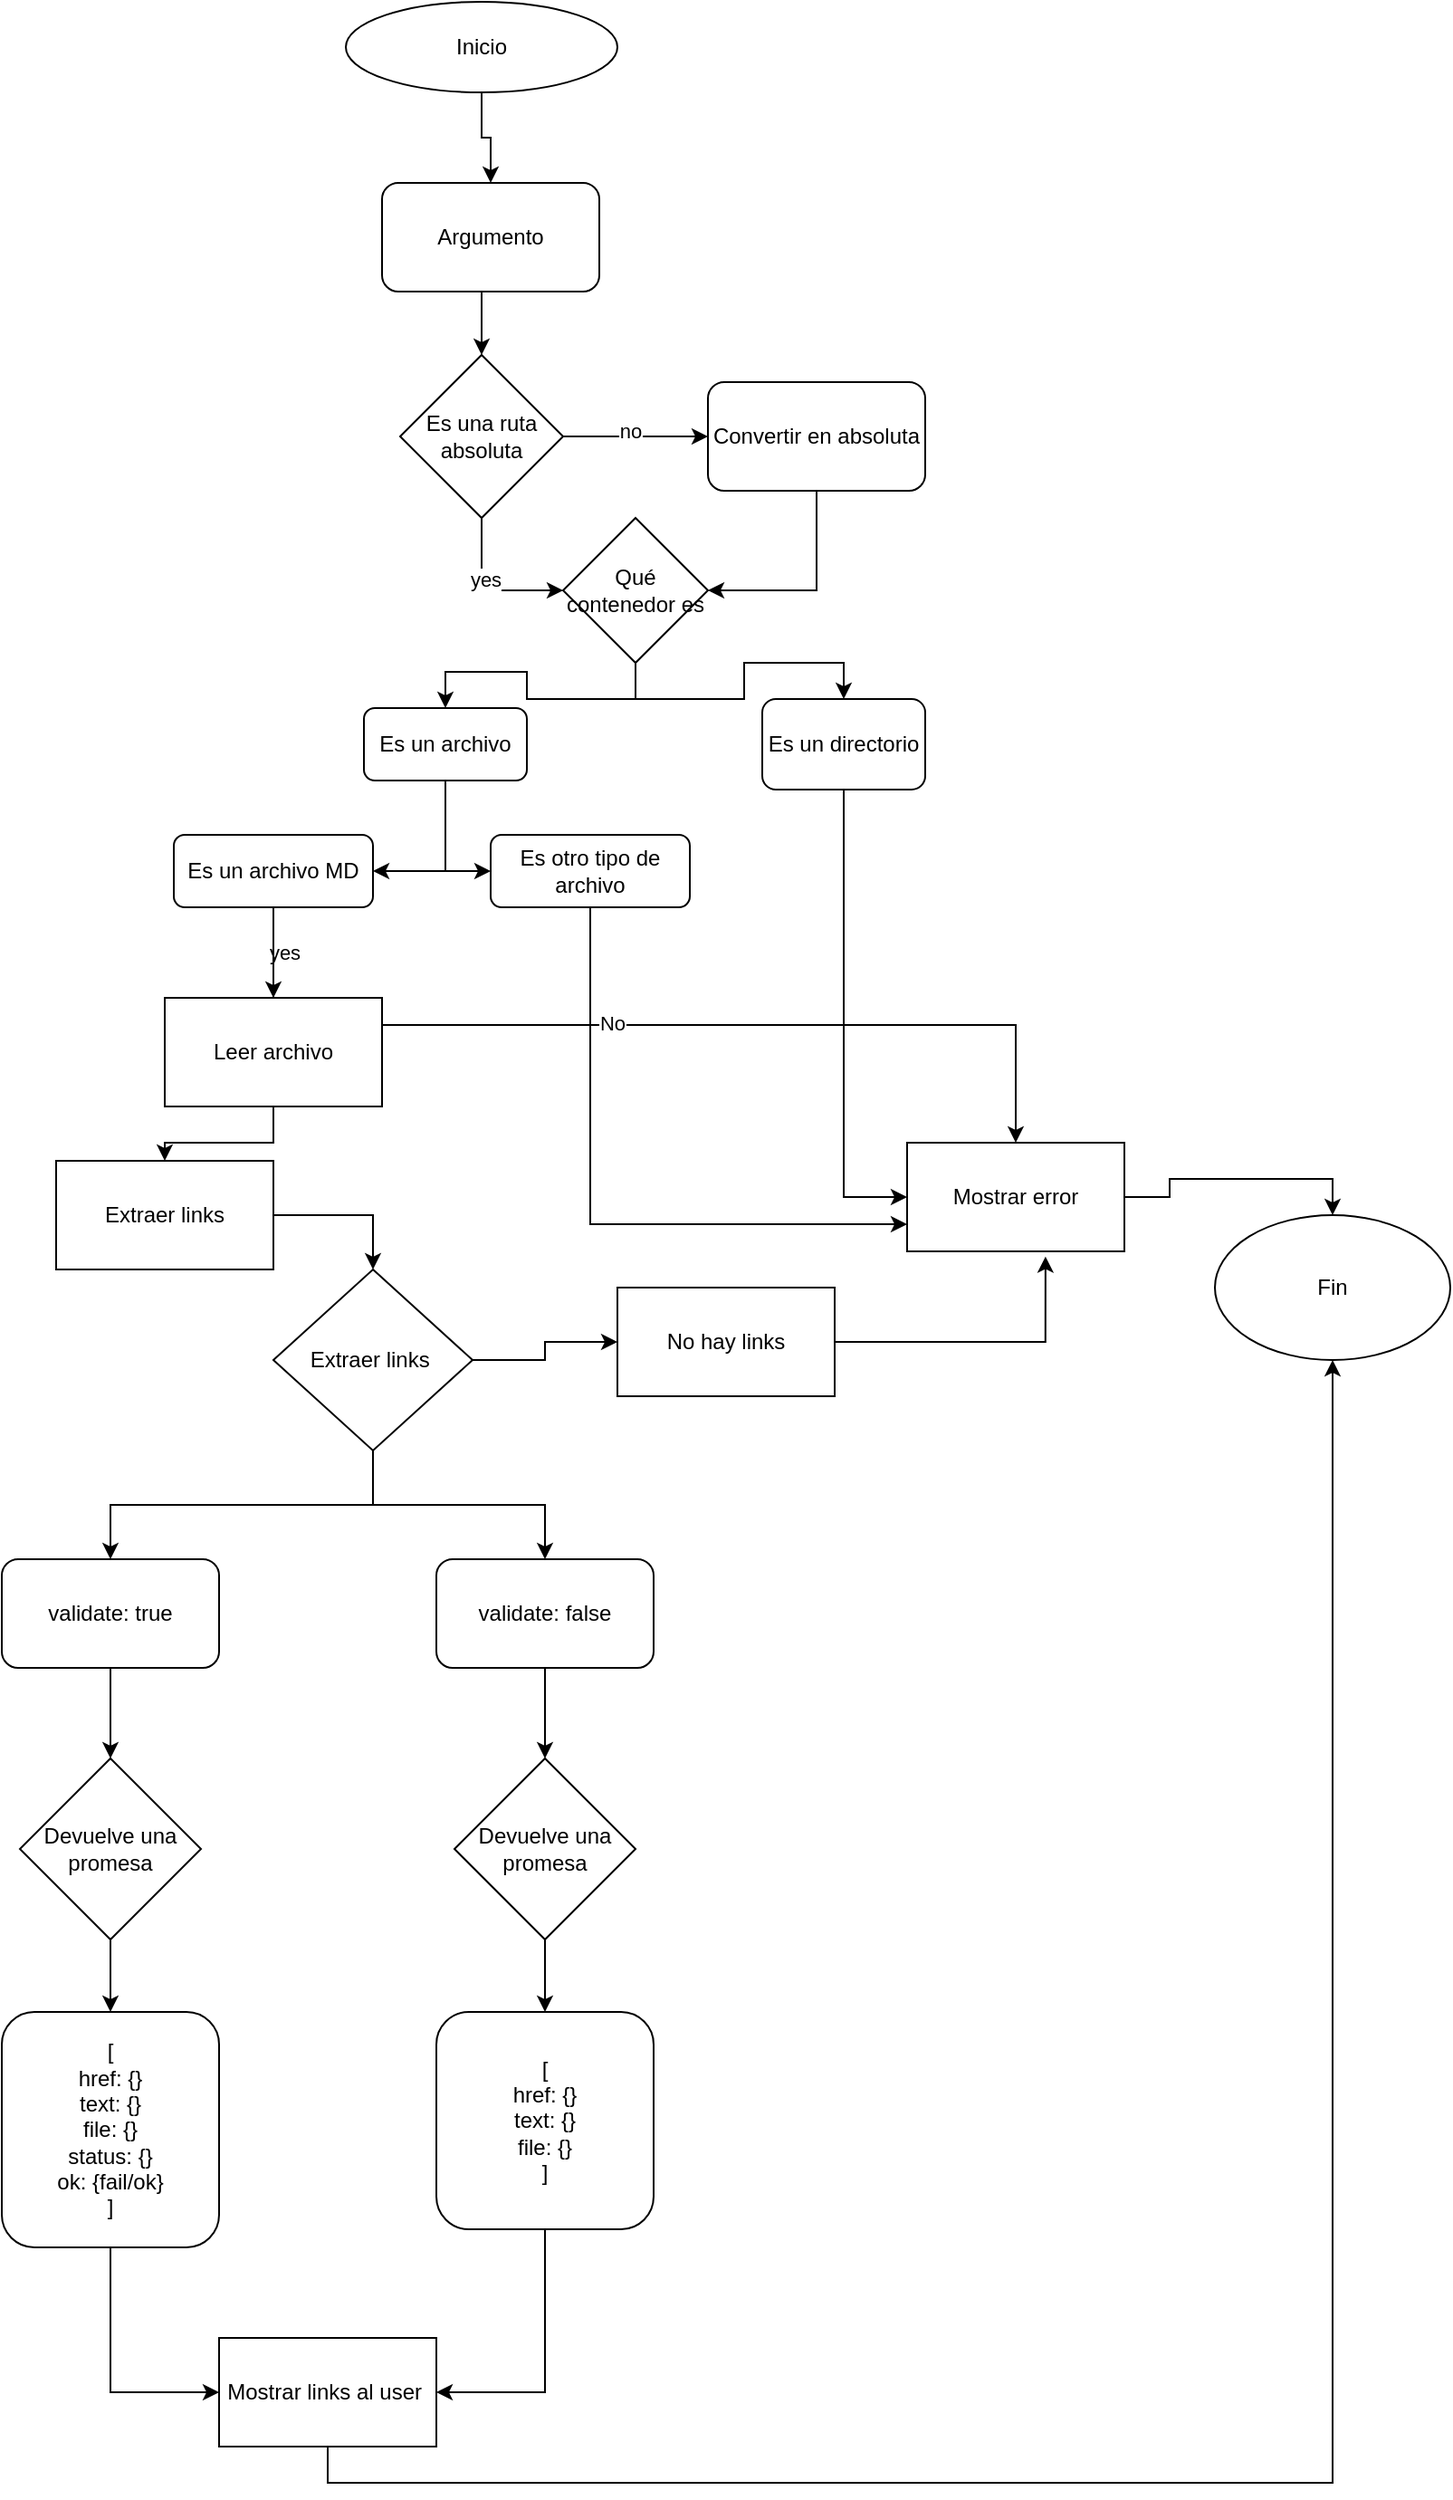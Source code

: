 <mxfile version="21.6.2" type="github">
  <diagram name="Página-1" id="gBgCwGCJTGYO8stAgHFB">
    <mxGraphModel dx="825" dy="452" grid="1" gridSize="10" guides="1" tooltips="1" connect="1" arrows="1" fold="1" page="1" pageScale="1" pageWidth="827" pageHeight="1169" math="0" shadow="0">
      <root>
        <mxCell id="0" />
        <mxCell id="1" parent="0" />
        <mxCell id="8QhIsSYho_ixXI17o4RS-6" style="edgeStyle=orthogonalEdgeStyle;rounded=0;orthogonalLoop=1;jettySize=auto;html=1;exitX=0.5;exitY=1;exitDx=0;exitDy=0;entryX=0.5;entryY=0;entryDx=0;entryDy=0;" parent="1" source="8QhIsSYho_ixXI17o4RS-1" target="8QhIsSYho_ixXI17o4RS-2" edge="1">
          <mxGeometry relative="1" as="geometry" />
        </mxCell>
        <mxCell id="8QhIsSYho_ixXI17o4RS-1" value="Inicio" style="ellipse;whiteSpace=wrap;html=1;" parent="1" vertex="1">
          <mxGeometry x="240" y="90" width="150" height="50" as="geometry" />
        </mxCell>
        <mxCell id="8QhIsSYho_ixXI17o4RS-7" style="edgeStyle=orthogonalEdgeStyle;rounded=0;orthogonalLoop=1;jettySize=auto;html=1;exitX=0.5;exitY=1;exitDx=0;exitDy=0;entryX=0.5;entryY=0;entryDx=0;entryDy=0;" parent="1" source="8QhIsSYho_ixXI17o4RS-2" target="8QhIsSYho_ixXI17o4RS-3" edge="1">
          <mxGeometry relative="1" as="geometry" />
        </mxCell>
        <mxCell id="8QhIsSYho_ixXI17o4RS-2" value="Argumento" style="rounded=1;whiteSpace=wrap;html=1;" parent="1" vertex="1">
          <mxGeometry x="260" y="190" width="120" height="60" as="geometry" />
        </mxCell>
        <mxCell id="8QhIsSYho_ixXI17o4RS-8" style="edgeStyle=orthogonalEdgeStyle;rounded=0;orthogonalLoop=1;jettySize=auto;html=1;exitX=1;exitY=0.5;exitDx=0;exitDy=0;entryX=0;entryY=0.5;entryDx=0;entryDy=0;" parent="1" source="8QhIsSYho_ixXI17o4RS-3" target="8QhIsSYho_ixXI17o4RS-4" edge="1">
          <mxGeometry relative="1" as="geometry" />
        </mxCell>
        <mxCell id="8QhIsSYho_ixXI17o4RS-11" value="no" style="edgeLabel;html=1;align=center;verticalAlign=middle;resizable=0;points=[];" parent="8QhIsSYho_ixXI17o4RS-8" vertex="1" connectable="0">
          <mxGeometry x="-0.093" y="3" relative="1" as="geometry">
            <mxPoint as="offset" />
          </mxGeometry>
        </mxCell>
        <mxCell id="8QhIsSYho_ixXI17o4RS-10" style="edgeStyle=orthogonalEdgeStyle;rounded=0;orthogonalLoop=1;jettySize=auto;html=1;exitX=0.5;exitY=1;exitDx=0;exitDy=0;entryX=0;entryY=0.5;entryDx=0;entryDy=0;" parent="1" source="8QhIsSYho_ixXI17o4RS-3" target="SJHs-UKWmDPyEd3rE_mu-1" edge="1">
          <mxGeometry relative="1" as="geometry" />
        </mxCell>
        <mxCell id="8QhIsSYho_ixXI17o4RS-12" value="yes" style="edgeLabel;html=1;align=center;verticalAlign=middle;resizable=0;points=[];" parent="8QhIsSYho_ixXI17o4RS-10" vertex="1" connectable="0">
          <mxGeometry x="-0.2" y="2" relative="1" as="geometry">
            <mxPoint as="offset" />
          </mxGeometry>
        </mxCell>
        <mxCell id="8QhIsSYho_ixXI17o4RS-3" value="Es una ruta absoluta" style="rhombus;whiteSpace=wrap;html=1;" parent="1" vertex="1">
          <mxGeometry x="270" y="285" width="90" height="90" as="geometry" />
        </mxCell>
        <mxCell id="8QhIsSYho_ixXI17o4RS-9" style="edgeStyle=orthogonalEdgeStyle;rounded=0;orthogonalLoop=1;jettySize=auto;html=1;exitX=0.5;exitY=1;exitDx=0;exitDy=0;entryX=1;entryY=0.5;entryDx=0;entryDy=0;" parent="1" source="8QhIsSYho_ixXI17o4RS-4" target="SJHs-UKWmDPyEd3rE_mu-1" edge="1">
          <mxGeometry relative="1" as="geometry" />
        </mxCell>
        <mxCell id="8QhIsSYho_ixXI17o4RS-4" value="Convertir en absoluta" style="rounded=1;whiteSpace=wrap;html=1;" parent="1" vertex="1">
          <mxGeometry x="440" y="300" width="120" height="60" as="geometry" />
        </mxCell>
        <mxCell id="8QhIsSYho_ixXI17o4RS-15" style="edgeStyle=orthogonalEdgeStyle;rounded=0;orthogonalLoop=1;jettySize=auto;html=1;exitX=0.5;exitY=1;exitDx=0;exitDy=0;entryX=0.5;entryY=0;entryDx=0;entryDy=0;" parent="1" source="8QhIsSYho_ixXI17o4RS-5" target="8QhIsSYho_ixXI17o4RS-13" edge="1">
          <mxGeometry relative="1" as="geometry" />
        </mxCell>
        <mxCell id="8QhIsSYho_ixXI17o4RS-16" value="yes" style="edgeLabel;html=1;align=center;verticalAlign=middle;resizable=0;points=[];" parent="8QhIsSYho_ixXI17o4RS-15" vertex="1" connectable="0">
          <mxGeometry x="-0.017" y="6" relative="1" as="geometry">
            <mxPoint as="offset" />
          </mxGeometry>
        </mxCell>
        <mxCell id="8QhIsSYho_ixXI17o4RS-17" style="edgeStyle=orthogonalEdgeStyle;rounded=0;orthogonalLoop=1;jettySize=auto;html=1;exitX=0.5;exitY=1;exitDx=0;exitDy=0;" parent="1" source="8QhIsSYho_ixXI17o4RS-5" target="8QhIsSYho_ixXI17o4RS-14" edge="1">
          <mxGeometry relative="1" as="geometry" />
        </mxCell>
        <mxCell id="8QhIsSYho_ixXI17o4RS-18" value="No" style="edgeLabel;html=1;align=center;verticalAlign=middle;resizable=0;points=[];" parent="8QhIsSYho_ixXI17o4RS-17" vertex="1" connectable="0">
          <mxGeometry x="-0.066" y="1" relative="1" as="geometry">
            <mxPoint as="offset" />
          </mxGeometry>
        </mxCell>
        <mxCell id="8QhIsSYho_ixXI17o4RS-5" value="Es un archivo MD" style="rounded=1;whiteSpace=wrap;html=1;" parent="1" vertex="1">
          <mxGeometry x="145" y="550" width="110" height="40" as="geometry" />
        </mxCell>
        <mxCell id="8QhIsSYho_ixXI17o4RS-20" style="edgeStyle=orthogonalEdgeStyle;rounded=0;orthogonalLoop=1;jettySize=auto;html=1;exitX=0.5;exitY=1;exitDx=0;exitDy=0;entryX=0.5;entryY=0;entryDx=0;entryDy=0;" parent="1" source="8QhIsSYho_ixXI17o4RS-13" target="8QhIsSYho_ixXI17o4RS-19" edge="1">
          <mxGeometry relative="1" as="geometry" />
        </mxCell>
        <mxCell id="8QhIsSYho_ixXI17o4RS-13" value="Leer archivo" style="rounded=0;whiteSpace=wrap;html=1;" parent="1" vertex="1">
          <mxGeometry x="140" y="640" width="120" height="60" as="geometry" />
        </mxCell>
        <mxCell id="8QhIsSYho_ixXI17o4RS-22" style="edgeStyle=orthogonalEdgeStyle;rounded=0;orthogonalLoop=1;jettySize=auto;html=1;exitX=1;exitY=0.5;exitDx=0;exitDy=0;entryX=0.5;entryY=0;entryDx=0;entryDy=0;" parent="1" source="8QhIsSYho_ixXI17o4RS-14" target="8QhIsSYho_ixXI17o4RS-21" edge="1">
          <mxGeometry relative="1" as="geometry" />
        </mxCell>
        <mxCell id="8QhIsSYho_ixXI17o4RS-14" value="Mostrar error" style="whiteSpace=wrap;html=1;" parent="1" vertex="1">
          <mxGeometry x="550" y="720" width="120" height="60" as="geometry" />
        </mxCell>
        <mxCell id="8QhIsSYho_ixXI17o4RS-25" style="edgeStyle=orthogonalEdgeStyle;rounded=0;orthogonalLoop=1;jettySize=auto;html=1;exitX=1;exitY=0.5;exitDx=0;exitDy=0;entryX=0.5;entryY=0;entryDx=0;entryDy=0;" parent="1" source="8QhIsSYho_ixXI17o4RS-19" target="8QhIsSYho_ixXI17o4RS-23" edge="1">
          <mxGeometry relative="1" as="geometry" />
        </mxCell>
        <mxCell id="8QhIsSYho_ixXI17o4RS-19" value="Extraer links" style="whiteSpace=wrap;html=1;" parent="1" vertex="1">
          <mxGeometry x="80" y="730" width="120" height="60" as="geometry" />
        </mxCell>
        <mxCell id="8QhIsSYho_ixXI17o4RS-21" value="Fin" style="ellipse;whiteSpace=wrap;html=1;" parent="1" vertex="1">
          <mxGeometry x="720" y="760" width="130" height="80" as="geometry" />
        </mxCell>
        <mxCell id="8QhIsSYho_ixXI17o4RS-26" style="edgeStyle=orthogonalEdgeStyle;rounded=0;orthogonalLoop=1;jettySize=auto;html=1;exitX=1;exitY=0.5;exitDx=0;exitDy=0;entryX=0;entryY=0.5;entryDx=0;entryDy=0;" parent="1" source="8QhIsSYho_ixXI17o4RS-23" target="8QhIsSYho_ixXI17o4RS-24" edge="1">
          <mxGeometry relative="1" as="geometry" />
        </mxCell>
        <mxCell id="8QhIsSYho_ixXI17o4RS-33" style="edgeStyle=orthogonalEdgeStyle;rounded=0;orthogonalLoop=1;jettySize=auto;html=1;exitX=0.5;exitY=1;exitDx=0;exitDy=0;" parent="1" source="8QhIsSYho_ixXI17o4RS-23" target="8QhIsSYho_ixXI17o4RS-28" edge="1">
          <mxGeometry relative="1" as="geometry" />
        </mxCell>
        <mxCell id="8QhIsSYho_ixXI17o4RS-36" style="edgeStyle=orthogonalEdgeStyle;rounded=0;orthogonalLoop=1;jettySize=auto;html=1;exitX=0.5;exitY=1;exitDx=0;exitDy=0;entryX=0.5;entryY=0;entryDx=0;entryDy=0;" parent="1" source="8QhIsSYho_ixXI17o4RS-23" target="8QhIsSYho_ixXI17o4RS-29" edge="1">
          <mxGeometry relative="1" as="geometry" />
        </mxCell>
        <mxCell id="8QhIsSYho_ixXI17o4RS-23" value="Extraer links&amp;nbsp;" style="rhombus;whiteSpace=wrap;html=1;" parent="1" vertex="1">
          <mxGeometry x="200" y="790" width="110" height="100" as="geometry" />
        </mxCell>
        <mxCell id="8QhIsSYho_ixXI17o4RS-27" style="edgeStyle=orthogonalEdgeStyle;rounded=0;orthogonalLoop=1;jettySize=auto;html=1;exitX=1;exitY=0.5;exitDx=0;exitDy=0;entryX=0.637;entryY=1.047;entryDx=0;entryDy=0;entryPerimeter=0;" parent="1" source="8QhIsSYho_ixXI17o4RS-24" target="8QhIsSYho_ixXI17o4RS-14" edge="1">
          <mxGeometry relative="1" as="geometry" />
        </mxCell>
        <mxCell id="8QhIsSYho_ixXI17o4RS-24" value="No hay links" style="whiteSpace=wrap;html=1;" parent="1" vertex="1">
          <mxGeometry x="390" y="800" width="120" height="60" as="geometry" />
        </mxCell>
        <mxCell id="8QhIsSYho_ixXI17o4RS-34" style="edgeStyle=orthogonalEdgeStyle;rounded=0;orthogonalLoop=1;jettySize=auto;html=1;exitX=0.5;exitY=1;exitDx=0;exitDy=0;entryX=0.5;entryY=0;entryDx=0;entryDy=0;" parent="1" source="8QhIsSYho_ixXI17o4RS-28" target="8QhIsSYho_ixXI17o4RS-30" edge="1">
          <mxGeometry relative="1" as="geometry" />
        </mxCell>
        <mxCell id="8QhIsSYho_ixXI17o4RS-28" value="validate: true" style="rounded=1;whiteSpace=wrap;html=1;" parent="1" vertex="1">
          <mxGeometry x="50" y="950" width="120" height="60" as="geometry" />
        </mxCell>
        <mxCell id="8QhIsSYho_ixXI17o4RS-37" style="edgeStyle=orthogonalEdgeStyle;rounded=0;orthogonalLoop=1;jettySize=auto;html=1;exitX=0.5;exitY=1;exitDx=0;exitDy=0;entryX=0.5;entryY=0;entryDx=0;entryDy=0;" parent="1" source="8QhIsSYho_ixXI17o4RS-29" target="8QhIsSYho_ixXI17o4RS-31" edge="1">
          <mxGeometry relative="1" as="geometry" />
        </mxCell>
        <mxCell id="8QhIsSYho_ixXI17o4RS-29" value="validate: false" style="rounded=1;whiteSpace=wrap;html=1;" parent="1" vertex="1">
          <mxGeometry x="290" y="950" width="120" height="60" as="geometry" />
        </mxCell>
        <mxCell id="8QhIsSYho_ixXI17o4RS-35" style="edgeStyle=orthogonalEdgeStyle;rounded=0;orthogonalLoop=1;jettySize=auto;html=1;exitX=0.5;exitY=1;exitDx=0;exitDy=0;entryX=0.5;entryY=0;entryDx=0;entryDy=0;" parent="1" source="8QhIsSYho_ixXI17o4RS-30" target="8QhIsSYho_ixXI17o4RS-32" edge="1">
          <mxGeometry relative="1" as="geometry" />
        </mxCell>
        <mxCell id="8QhIsSYho_ixXI17o4RS-30" value="Devuelve una promesa" style="rhombus;whiteSpace=wrap;html=1;" parent="1" vertex="1">
          <mxGeometry x="60" y="1060" width="100" height="100" as="geometry" />
        </mxCell>
        <mxCell id="8QhIsSYho_ixXI17o4RS-39" style="edgeStyle=orthogonalEdgeStyle;rounded=0;orthogonalLoop=1;jettySize=auto;html=1;exitX=0.5;exitY=1;exitDx=0;exitDy=0;entryX=0.5;entryY=0;entryDx=0;entryDy=0;" parent="1" source="8QhIsSYho_ixXI17o4RS-31" target="8QhIsSYho_ixXI17o4RS-38" edge="1">
          <mxGeometry relative="1" as="geometry" />
        </mxCell>
        <mxCell id="8QhIsSYho_ixXI17o4RS-31" value="Devuelve una promesa" style="rhombus;whiteSpace=wrap;html=1;" parent="1" vertex="1">
          <mxGeometry x="300" y="1060" width="100" height="100" as="geometry" />
        </mxCell>
        <mxCell id="8QhIsSYho_ixXI17o4RS-41" style="edgeStyle=orthogonalEdgeStyle;rounded=0;orthogonalLoop=1;jettySize=auto;html=1;exitX=0.5;exitY=1;exitDx=0;exitDy=0;entryX=0;entryY=0.5;entryDx=0;entryDy=0;" parent="1" source="8QhIsSYho_ixXI17o4RS-32" target="8QhIsSYho_ixXI17o4RS-40" edge="1">
          <mxGeometry relative="1" as="geometry" />
        </mxCell>
        <mxCell id="8QhIsSYho_ixXI17o4RS-32" value="[&lt;br&gt;href: {}&lt;br&gt;text: {}&lt;br&gt;file: {}&lt;br&gt;status: {}&lt;br&gt;ok: {fail/ok}&lt;br&gt;]" style="rounded=1;whiteSpace=wrap;html=1;" parent="1" vertex="1">
          <mxGeometry x="50" y="1200" width="120" height="130" as="geometry" />
        </mxCell>
        <mxCell id="8QhIsSYho_ixXI17o4RS-42" style="edgeStyle=orthogonalEdgeStyle;rounded=0;orthogonalLoop=1;jettySize=auto;html=1;exitX=0.5;exitY=1;exitDx=0;exitDy=0;entryX=1;entryY=0.5;entryDx=0;entryDy=0;" parent="1" source="8QhIsSYho_ixXI17o4RS-38" target="8QhIsSYho_ixXI17o4RS-40" edge="1">
          <mxGeometry relative="1" as="geometry" />
        </mxCell>
        <mxCell id="8QhIsSYho_ixXI17o4RS-38" value="[&lt;br&gt;href: {}&lt;br&gt;text: {}&lt;br&gt;file: {}&lt;br&gt;]" style="rounded=1;whiteSpace=wrap;html=1;" parent="1" vertex="1">
          <mxGeometry x="290" y="1200" width="120" height="120" as="geometry" />
        </mxCell>
        <mxCell id="8QhIsSYho_ixXI17o4RS-43" style="edgeStyle=orthogonalEdgeStyle;rounded=0;orthogonalLoop=1;jettySize=auto;html=1;exitX=0.5;exitY=1;exitDx=0;exitDy=0;" parent="1" source="8QhIsSYho_ixXI17o4RS-40" target="8QhIsSYho_ixXI17o4RS-21" edge="1">
          <mxGeometry relative="1" as="geometry" />
        </mxCell>
        <mxCell id="8QhIsSYho_ixXI17o4RS-40" value="Mostrar links al user&amp;nbsp;" style="whiteSpace=wrap;html=1;" parent="1" vertex="1">
          <mxGeometry x="170" y="1380" width="120" height="60" as="geometry" />
        </mxCell>
        <mxCell id="SJHs-UKWmDPyEd3rE_mu-5" style="edgeStyle=orthogonalEdgeStyle;rounded=0;orthogonalLoop=1;jettySize=auto;html=1;exitX=0.5;exitY=1;exitDx=0;exitDy=0;entryX=0.5;entryY=0;entryDx=0;entryDy=0;" edge="1" parent="1" source="SJHs-UKWmDPyEd3rE_mu-1" target="SJHs-UKWmDPyEd3rE_mu-2">
          <mxGeometry relative="1" as="geometry" />
        </mxCell>
        <mxCell id="SJHs-UKWmDPyEd3rE_mu-6" style="edgeStyle=orthogonalEdgeStyle;rounded=0;orthogonalLoop=1;jettySize=auto;html=1;exitX=0.5;exitY=1;exitDx=0;exitDy=0;entryX=0.5;entryY=0;entryDx=0;entryDy=0;" edge="1" parent="1" source="SJHs-UKWmDPyEd3rE_mu-1" target="SJHs-UKWmDPyEd3rE_mu-3">
          <mxGeometry relative="1" as="geometry" />
        </mxCell>
        <mxCell id="SJHs-UKWmDPyEd3rE_mu-1" value="Qué contenedor es" style="rhombus;whiteSpace=wrap;html=1;" vertex="1" parent="1">
          <mxGeometry x="360" y="375" width="80" height="80" as="geometry" />
        </mxCell>
        <mxCell id="SJHs-UKWmDPyEd3rE_mu-7" style="edgeStyle=orthogonalEdgeStyle;rounded=0;orthogonalLoop=1;jettySize=auto;html=1;exitX=0.5;exitY=1;exitDx=0;exitDy=0;entryX=1;entryY=0.5;entryDx=0;entryDy=0;" edge="1" parent="1" source="SJHs-UKWmDPyEd3rE_mu-2" target="8QhIsSYho_ixXI17o4RS-5">
          <mxGeometry relative="1" as="geometry" />
        </mxCell>
        <mxCell id="SJHs-UKWmDPyEd3rE_mu-10" style="edgeStyle=orthogonalEdgeStyle;rounded=0;orthogonalLoop=1;jettySize=auto;html=1;exitX=0.5;exitY=1;exitDx=0;exitDy=0;entryX=0;entryY=0.5;entryDx=0;entryDy=0;" edge="1" parent="1" source="SJHs-UKWmDPyEd3rE_mu-2" target="SJHs-UKWmDPyEd3rE_mu-9">
          <mxGeometry relative="1" as="geometry" />
        </mxCell>
        <mxCell id="SJHs-UKWmDPyEd3rE_mu-2" value="Es un archivo" style="rounded=1;whiteSpace=wrap;html=1;" vertex="1" parent="1">
          <mxGeometry x="250" y="480" width="90" height="40" as="geometry" />
        </mxCell>
        <mxCell id="SJHs-UKWmDPyEd3rE_mu-8" style="edgeStyle=orthogonalEdgeStyle;rounded=0;orthogonalLoop=1;jettySize=auto;html=1;exitX=0.5;exitY=1;exitDx=0;exitDy=0;entryX=0;entryY=0.5;entryDx=0;entryDy=0;" edge="1" parent="1" source="SJHs-UKWmDPyEd3rE_mu-3" target="8QhIsSYho_ixXI17o4RS-14">
          <mxGeometry relative="1" as="geometry" />
        </mxCell>
        <mxCell id="SJHs-UKWmDPyEd3rE_mu-3" value="Es un directorio" style="rounded=1;whiteSpace=wrap;html=1;" vertex="1" parent="1">
          <mxGeometry x="470" y="475" width="90" height="50" as="geometry" />
        </mxCell>
        <mxCell id="SJHs-UKWmDPyEd3rE_mu-11" style="edgeStyle=orthogonalEdgeStyle;rounded=0;orthogonalLoop=1;jettySize=auto;html=1;exitX=0.5;exitY=1;exitDx=0;exitDy=0;entryX=0;entryY=0.75;entryDx=0;entryDy=0;" edge="1" parent="1" source="SJHs-UKWmDPyEd3rE_mu-9" target="8QhIsSYho_ixXI17o4RS-14">
          <mxGeometry relative="1" as="geometry" />
        </mxCell>
        <mxCell id="SJHs-UKWmDPyEd3rE_mu-9" value="Es otro tipo de archivo" style="rounded=1;whiteSpace=wrap;html=1;" vertex="1" parent="1">
          <mxGeometry x="320" y="550" width="110" height="40" as="geometry" />
        </mxCell>
      </root>
    </mxGraphModel>
  </diagram>
</mxfile>
